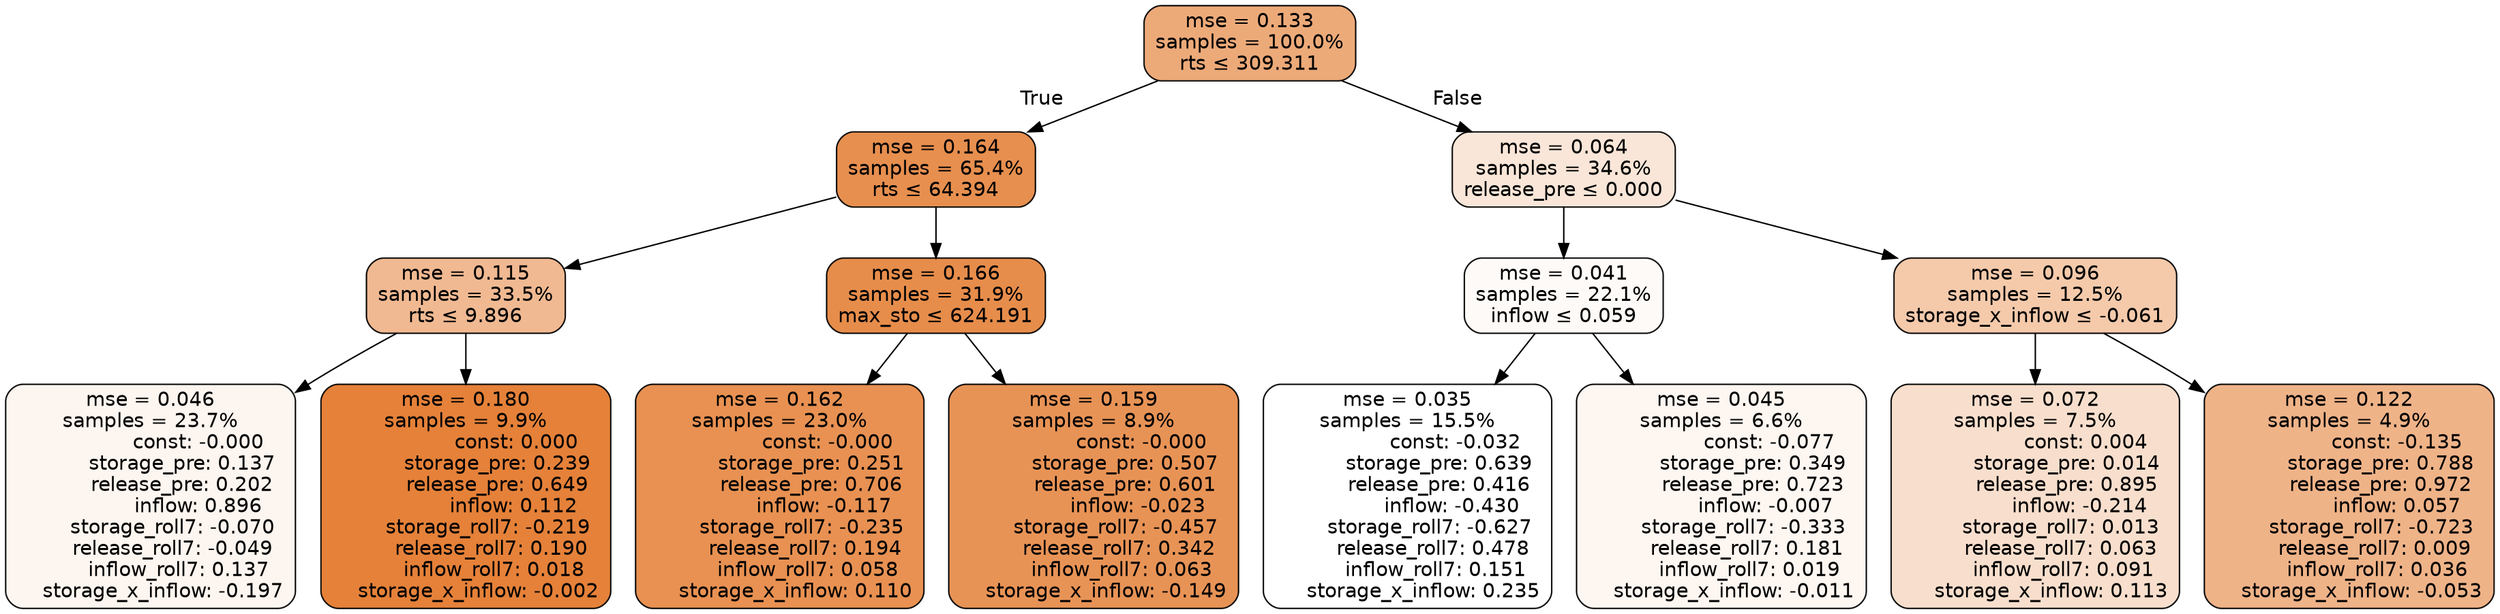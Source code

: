 digraph tree {
bgcolor="transparent"
node [shape=rectangle, style="filled, rounded", color="black", fontname=helvetica] ;
edge [fontname=helvetica] ;
	"0" [label="mse = 0.133
samples = 100.0%
rts &le; 309.311", fillcolor="#edaa79"]
	"1" [label="mse = 0.164
samples = 65.4%
rts &le; 64.394", fillcolor="#e78f4f"]
	"2" [label="mse = 0.115
samples = 33.5%
rts &le; 9.896", fillcolor="#f0b992"]
	"3" [label="mse = 0.046
samples = 23.7%
               const: -0.000
          storage_pre: 0.137
          release_pre: 0.202
               inflow: 0.896
       storage_roll7: -0.070
       release_roll7: -0.049
         inflow_roll7: 0.137
    storage_x_inflow: -0.197", fillcolor="#fdf5ef"]
	"4" [label="mse = 0.180
samples = 9.9%
                const: 0.000
          storage_pre: 0.239
          release_pre: 0.649
               inflow: 0.112
       storage_roll7: -0.219
        release_roll7: 0.190
         inflow_roll7: 0.018
    storage_x_inflow: -0.002", fillcolor="#e58139"]
	"5" [label="mse = 0.166
samples = 31.9%
max_sto &le; 624.191", fillcolor="#e78d4b"]
	"6" [label="mse = 0.162
samples = 23.0%
               const: -0.000
          storage_pre: 0.251
          release_pre: 0.706
              inflow: -0.117
       storage_roll7: -0.235
        release_roll7: 0.194
         inflow_roll7: 0.058
     storage_x_inflow: 0.110", fillcolor="#e89152"]
	"7" [label="mse = 0.159
samples = 8.9%
               const: -0.000
          storage_pre: 0.507
          release_pre: 0.601
              inflow: -0.023
       storage_roll7: -0.457
        release_roll7: 0.342
         inflow_roll7: 0.063
    storage_x_inflow: -0.149", fillcolor="#e89356"]
	"8" [label="mse = 0.064
samples = 34.6%
release_pre &le; 0.000", fillcolor="#f9e6d8"]
	"9" [label="mse = 0.041
samples = 22.1%
inflow &le; 0.059", fillcolor="#fefaf7"]
	"10" [label="mse = 0.035
samples = 15.5%
               const: -0.032
          storage_pre: 0.639
          release_pre: 0.416
              inflow: -0.430
       storage_roll7: -0.627
        release_roll7: 0.478
         inflow_roll7: 0.151
     storage_x_inflow: 0.235", fillcolor="#ffffff"]
	"11" [label="mse = 0.045
samples = 6.6%
               const: -0.077
          storage_pre: 0.349
          release_pre: 0.723
              inflow: -0.007
       storage_roll7: -0.333
        release_roll7: 0.181
         inflow_roll7: 0.019
    storage_x_inflow: -0.011", fillcolor="#fdf6f1"]
	"12" [label="mse = 0.096
samples = 12.5%
storage_x_inflow &le; -0.061", fillcolor="#f4caab"]
	"13" [label="mse = 0.072
samples = 7.5%
                const: 0.004
          storage_pre: 0.014
          release_pre: 0.895
              inflow: -0.214
        storage_roll7: 0.013
        release_roll7: 0.063
         inflow_roll7: 0.091
     storage_x_inflow: 0.113", fillcolor="#f8dfcd"]
	"14" [label="mse = 0.122
samples = 4.9%
               const: -0.135
          storage_pre: 0.788
          release_pre: 0.972
               inflow: 0.057
       storage_roll7: -0.723
        release_roll7: 0.009
         inflow_roll7: 0.036
    storage_x_inflow: -0.053", fillcolor="#efb388"]

	"0" -> "1" [labeldistance=2.5, labelangle=45, headlabel="True"]
	"1" -> "2"
	"2" -> "3"
	"2" -> "4"
	"1" -> "5"
	"5" -> "6"
	"5" -> "7"
	"0" -> "8" [labeldistance=2.5, labelangle=-45, headlabel="False"]
	"8" -> "9"
	"9" -> "10"
	"9" -> "11"
	"8" -> "12"
	"12" -> "13"
	"12" -> "14"
}